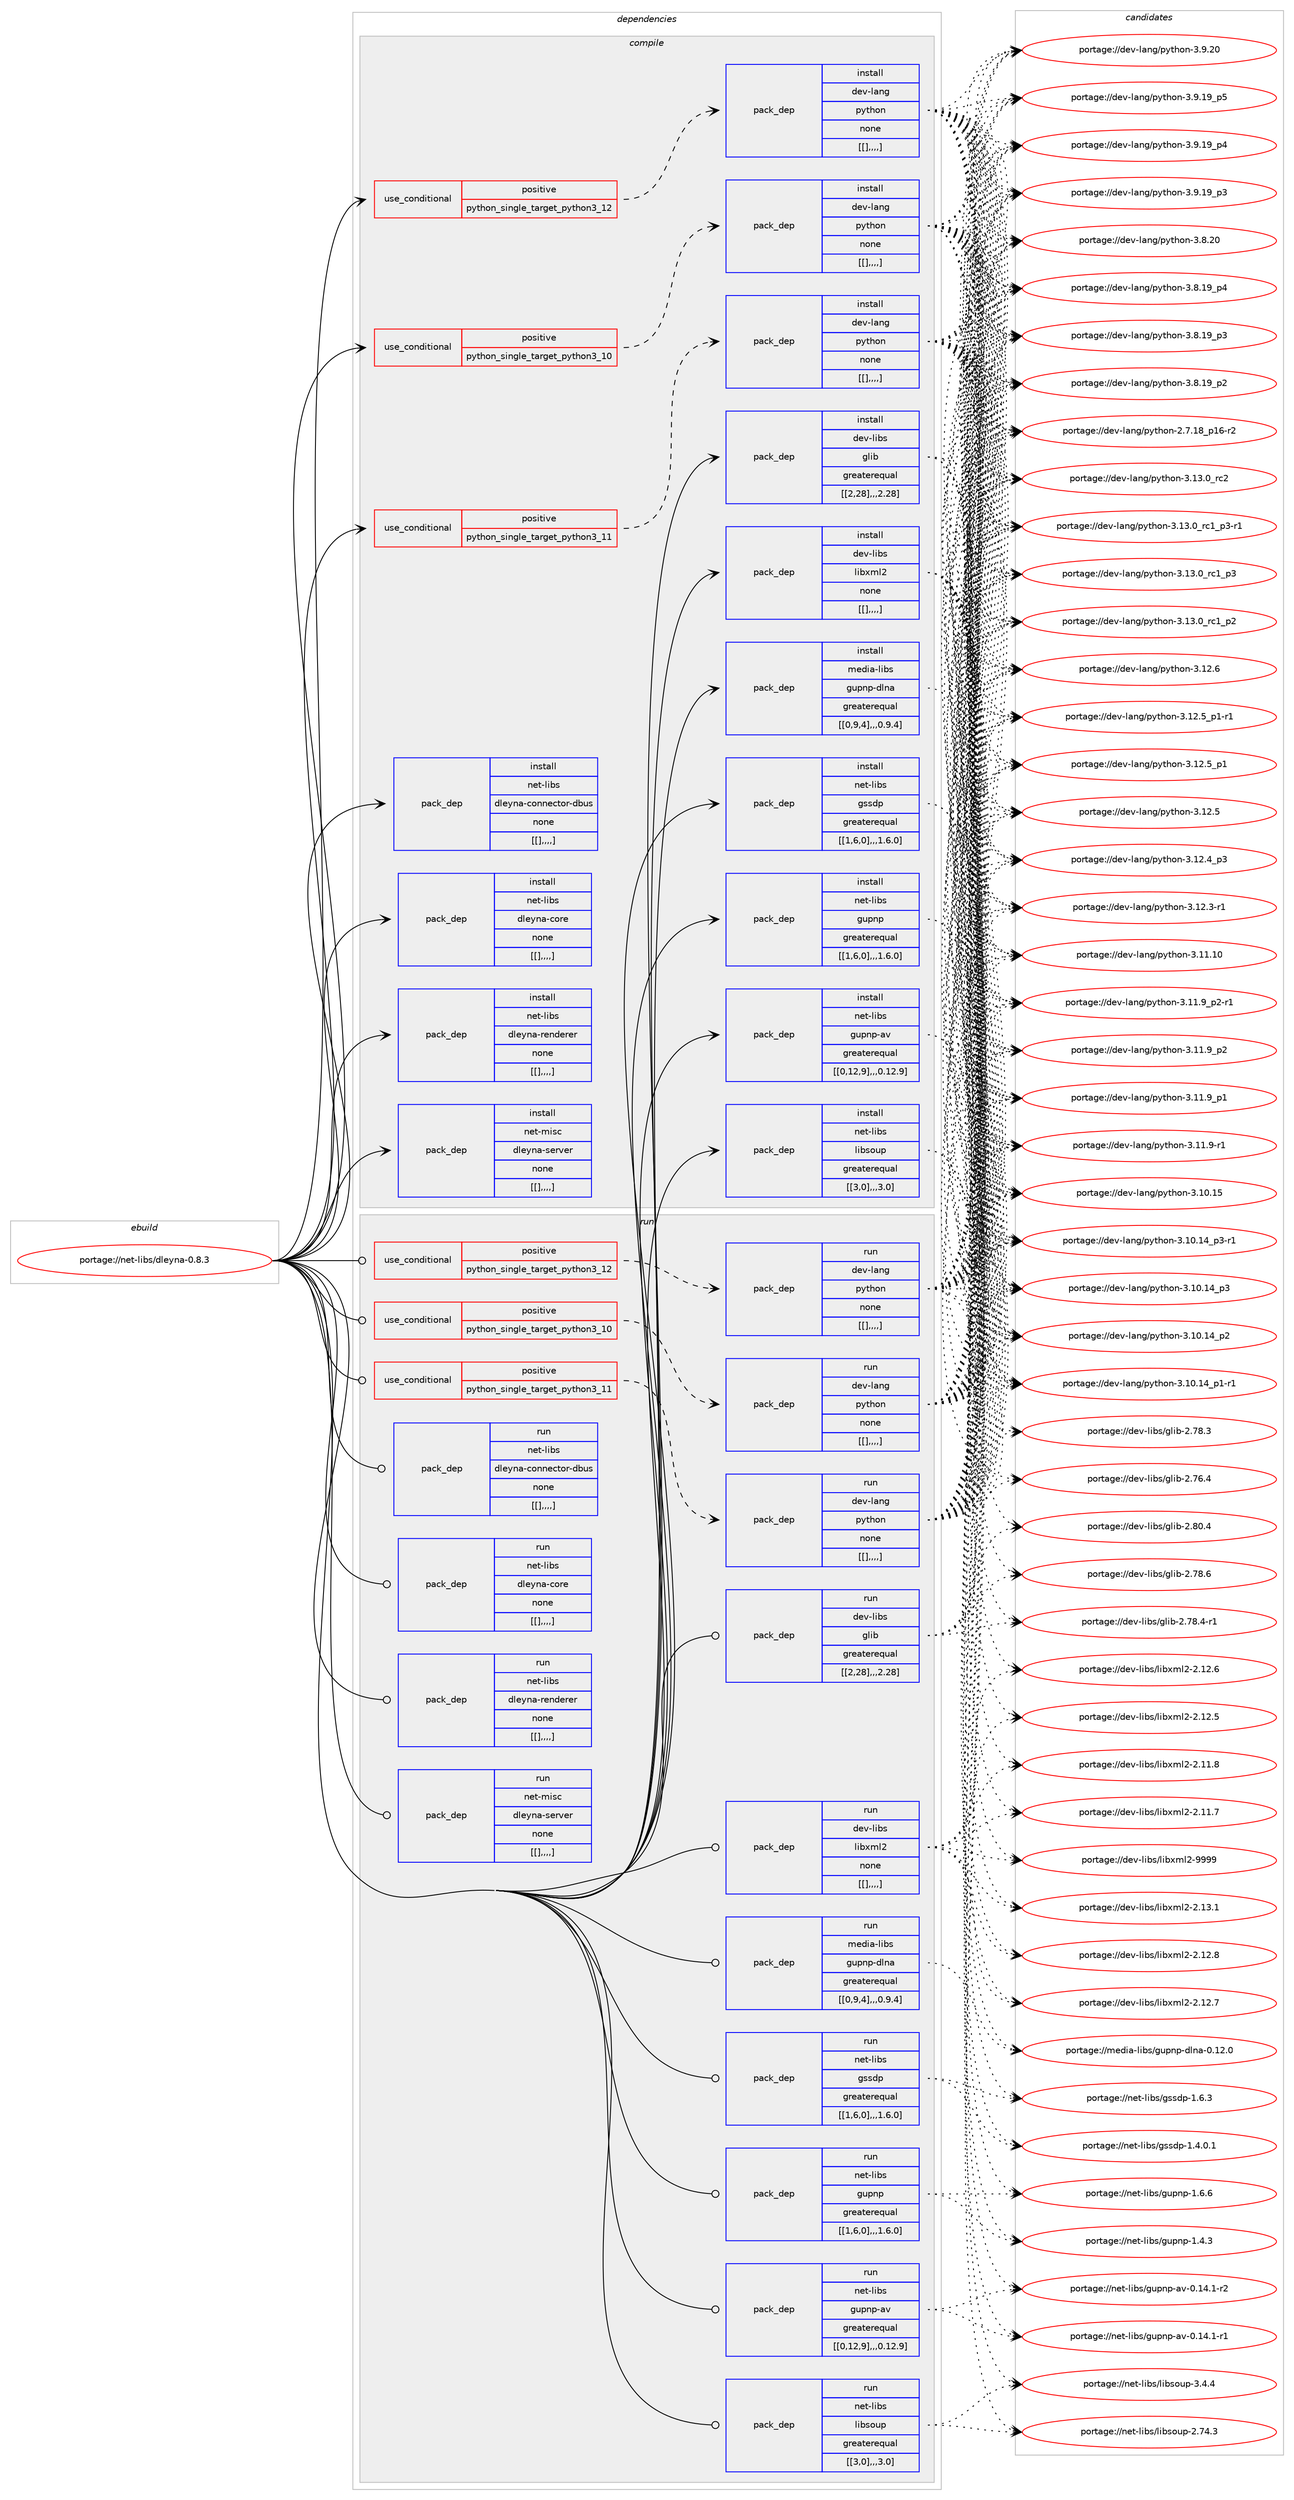 digraph prolog {

# *************
# Graph options
# *************

newrank=true;
concentrate=true;
compound=true;
graph [rankdir=LR,fontname=Helvetica,fontsize=10,ranksep=1.5];#, ranksep=2.5, nodesep=0.2];
edge  [arrowhead=vee];
node  [fontname=Helvetica,fontsize=10];

# **********
# The ebuild
# **********

subgraph cluster_leftcol {
color=gray;
label=<<i>ebuild</i>>;
id [label="portage://net-libs/dleyna-0.8.3", color=red, width=4, href="../net-libs/dleyna-0.8.3.svg"];
}

# ****************
# The dependencies
# ****************

subgraph cluster_midcol {
color=gray;
label=<<i>dependencies</i>>;
subgraph cluster_compile {
fillcolor="#eeeeee";
style=filled;
label=<<i>compile</i>>;
subgraph cond98163 {
dependency377108 [label=<<TABLE BORDER="0" CELLBORDER="1" CELLSPACING="0" CELLPADDING="4"><TR><TD ROWSPAN="3" CELLPADDING="10">use_conditional</TD></TR><TR><TD>positive</TD></TR><TR><TD>python_single_target_python3_10</TD></TR></TABLE>>, shape=none, color=red];
subgraph pack276135 {
dependency377109 [label=<<TABLE BORDER="0" CELLBORDER="1" CELLSPACING="0" CELLPADDING="4" WIDTH="220"><TR><TD ROWSPAN="6" CELLPADDING="30">pack_dep</TD></TR><TR><TD WIDTH="110">install</TD></TR><TR><TD>dev-lang</TD></TR><TR><TD>python</TD></TR><TR><TD>none</TD></TR><TR><TD>[[],,,,]</TD></TR></TABLE>>, shape=none, color=blue];
}
dependency377108:e -> dependency377109:w [weight=20,style="dashed",arrowhead="vee"];
}
id:e -> dependency377108:w [weight=20,style="solid",arrowhead="vee"];
subgraph cond98164 {
dependency377110 [label=<<TABLE BORDER="0" CELLBORDER="1" CELLSPACING="0" CELLPADDING="4"><TR><TD ROWSPAN="3" CELLPADDING="10">use_conditional</TD></TR><TR><TD>positive</TD></TR><TR><TD>python_single_target_python3_11</TD></TR></TABLE>>, shape=none, color=red];
subgraph pack276136 {
dependency377111 [label=<<TABLE BORDER="0" CELLBORDER="1" CELLSPACING="0" CELLPADDING="4" WIDTH="220"><TR><TD ROWSPAN="6" CELLPADDING="30">pack_dep</TD></TR><TR><TD WIDTH="110">install</TD></TR><TR><TD>dev-lang</TD></TR><TR><TD>python</TD></TR><TR><TD>none</TD></TR><TR><TD>[[],,,,]</TD></TR></TABLE>>, shape=none, color=blue];
}
dependency377110:e -> dependency377111:w [weight=20,style="dashed",arrowhead="vee"];
}
id:e -> dependency377110:w [weight=20,style="solid",arrowhead="vee"];
subgraph cond98165 {
dependency377112 [label=<<TABLE BORDER="0" CELLBORDER="1" CELLSPACING="0" CELLPADDING="4"><TR><TD ROWSPAN="3" CELLPADDING="10">use_conditional</TD></TR><TR><TD>positive</TD></TR><TR><TD>python_single_target_python3_12</TD></TR></TABLE>>, shape=none, color=red];
subgraph pack276137 {
dependency377113 [label=<<TABLE BORDER="0" CELLBORDER="1" CELLSPACING="0" CELLPADDING="4" WIDTH="220"><TR><TD ROWSPAN="6" CELLPADDING="30">pack_dep</TD></TR><TR><TD WIDTH="110">install</TD></TR><TR><TD>dev-lang</TD></TR><TR><TD>python</TD></TR><TR><TD>none</TD></TR><TR><TD>[[],,,,]</TD></TR></TABLE>>, shape=none, color=blue];
}
dependency377112:e -> dependency377113:w [weight=20,style="dashed",arrowhead="vee"];
}
id:e -> dependency377112:w [weight=20,style="solid",arrowhead="vee"];
subgraph pack276138 {
dependency377114 [label=<<TABLE BORDER="0" CELLBORDER="1" CELLSPACING="0" CELLPADDING="4" WIDTH="220"><TR><TD ROWSPAN="6" CELLPADDING="30">pack_dep</TD></TR><TR><TD WIDTH="110">install</TD></TR><TR><TD>dev-libs</TD></TR><TR><TD>glib</TD></TR><TR><TD>greaterequal</TD></TR><TR><TD>[[2,28],,,2.28]</TD></TR></TABLE>>, shape=none, color=blue];
}
id:e -> dependency377114:w [weight=20,style="solid",arrowhead="vee"];
subgraph pack276139 {
dependency377115 [label=<<TABLE BORDER="0" CELLBORDER="1" CELLSPACING="0" CELLPADDING="4" WIDTH="220"><TR><TD ROWSPAN="6" CELLPADDING="30">pack_dep</TD></TR><TR><TD WIDTH="110">install</TD></TR><TR><TD>dev-libs</TD></TR><TR><TD>libxml2</TD></TR><TR><TD>none</TD></TR><TR><TD>[[],,,,]</TD></TR></TABLE>>, shape=none, color=blue];
}
id:e -> dependency377115:w [weight=20,style="solid",arrowhead="vee"];
subgraph pack276140 {
dependency377116 [label=<<TABLE BORDER="0" CELLBORDER="1" CELLSPACING="0" CELLPADDING="4" WIDTH="220"><TR><TD ROWSPAN="6" CELLPADDING="30">pack_dep</TD></TR><TR><TD WIDTH="110">install</TD></TR><TR><TD>media-libs</TD></TR><TR><TD>gupnp-dlna</TD></TR><TR><TD>greaterequal</TD></TR><TR><TD>[[0,9,4],,,0.9.4]</TD></TR></TABLE>>, shape=none, color=blue];
}
id:e -> dependency377116:w [weight=20,style="solid",arrowhead="vee"];
subgraph pack276141 {
dependency377117 [label=<<TABLE BORDER="0" CELLBORDER="1" CELLSPACING="0" CELLPADDING="4" WIDTH="220"><TR><TD ROWSPAN="6" CELLPADDING="30">pack_dep</TD></TR><TR><TD WIDTH="110">install</TD></TR><TR><TD>net-libs</TD></TR><TR><TD>gssdp</TD></TR><TR><TD>greaterequal</TD></TR><TR><TD>[[1,6,0],,,1.6.0]</TD></TR></TABLE>>, shape=none, color=blue];
}
id:e -> dependency377117:w [weight=20,style="solid",arrowhead="vee"];
subgraph pack276142 {
dependency377118 [label=<<TABLE BORDER="0" CELLBORDER="1" CELLSPACING="0" CELLPADDING="4" WIDTH="220"><TR><TD ROWSPAN="6" CELLPADDING="30">pack_dep</TD></TR><TR><TD WIDTH="110">install</TD></TR><TR><TD>net-libs</TD></TR><TR><TD>gupnp</TD></TR><TR><TD>greaterequal</TD></TR><TR><TD>[[1,6,0],,,1.6.0]</TD></TR></TABLE>>, shape=none, color=blue];
}
id:e -> dependency377118:w [weight=20,style="solid",arrowhead="vee"];
subgraph pack276143 {
dependency377119 [label=<<TABLE BORDER="0" CELLBORDER="1" CELLSPACING="0" CELLPADDING="4" WIDTH="220"><TR><TD ROWSPAN="6" CELLPADDING="30">pack_dep</TD></TR><TR><TD WIDTH="110">install</TD></TR><TR><TD>net-libs</TD></TR><TR><TD>gupnp-av</TD></TR><TR><TD>greaterequal</TD></TR><TR><TD>[[0,12,9],,,0.12.9]</TD></TR></TABLE>>, shape=none, color=blue];
}
id:e -> dependency377119:w [weight=20,style="solid",arrowhead="vee"];
subgraph pack276144 {
dependency377120 [label=<<TABLE BORDER="0" CELLBORDER="1" CELLSPACING="0" CELLPADDING="4" WIDTH="220"><TR><TD ROWSPAN="6" CELLPADDING="30">pack_dep</TD></TR><TR><TD WIDTH="110">install</TD></TR><TR><TD>net-libs</TD></TR><TR><TD>libsoup</TD></TR><TR><TD>greaterequal</TD></TR><TR><TD>[[3,0],,,3.0]</TD></TR></TABLE>>, shape=none, color=blue];
}
id:e -> dependency377120:w [weight=20,style="solid",arrowhead="vee"];
subgraph pack276145 {
dependency377121 [label=<<TABLE BORDER="0" CELLBORDER="1" CELLSPACING="0" CELLPADDING="4" WIDTH="220"><TR><TD ROWSPAN="6" CELLPADDING="30">pack_dep</TD></TR><TR><TD WIDTH="110">install</TD></TR><TR><TD>net-libs</TD></TR><TR><TD>dleyna-connector-dbus</TD></TR><TR><TD>none</TD></TR><TR><TD>[[],,,,]</TD></TR></TABLE>>, shape=none, color=blue];
}
id:e -> dependency377121:w [weight=20,style="solid",arrowhead="vee"];
subgraph pack276146 {
dependency377122 [label=<<TABLE BORDER="0" CELLBORDER="1" CELLSPACING="0" CELLPADDING="4" WIDTH="220"><TR><TD ROWSPAN="6" CELLPADDING="30">pack_dep</TD></TR><TR><TD WIDTH="110">install</TD></TR><TR><TD>net-libs</TD></TR><TR><TD>dleyna-core</TD></TR><TR><TD>none</TD></TR><TR><TD>[[],,,,]</TD></TR></TABLE>>, shape=none, color=blue];
}
id:e -> dependency377122:w [weight=20,style="solid",arrowhead="vee"];
subgraph pack276147 {
dependency377123 [label=<<TABLE BORDER="0" CELLBORDER="1" CELLSPACING="0" CELLPADDING="4" WIDTH="220"><TR><TD ROWSPAN="6" CELLPADDING="30">pack_dep</TD></TR><TR><TD WIDTH="110">install</TD></TR><TR><TD>net-libs</TD></TR><TR><TD>dleyna-renderer</TD></TR><TR><TD>none</TD></TR><TR><TD>[[],,,,]</TD></TR></TABLE>>, shape=none, color=blue];
}
id:e -> dependency377123:w [weight=20,style="solid",arrowhead="vee"];
subgraph pack276148 {
dependency377124 [label=<<TABLE BORDER="0" CELLBORDER="1" CELLSPACING="0" CELLPADDING="4" WIDTH="220"><TR><TD ROWSPAN="6" CELLPADDING="30">pack_dep</TD></TR><TR><TD WIDTH="110">install</TD></TR><TR><TD>net-misc</TD></TR><TR><TD>dleyna-server</TD></TR><TR><TD>none</TD></TR><TR><TD>[[],,,,]</TD></TR></TABLE>>, shape=none, color=blue];
}
id:e -> dependency377124:w [weight=20,style="solid",arrowhead="vee"];
}
subgraph cluster_compileandrun {
fillcolor="#eeeeee";
style=filled;
label=<<i>compile and run</i>>;
}
subgraph cluster_run {
fillcolor="#eeeeee";
style=filled;
label=<<i>run</i>>;
subgraph cond98166 {
dependency377125 [label=<<TABLE BORDER="0" CELLBORDER="1" CELLSPACING="0" CELLPADDING="4"><TR><TD ROWSPAN="3" CELLPADDING="10">use_conditional</TD></TR><TR><TD>positive</TD></TR><TR><TD>python_single_target_python3_10</TD></TR></TABLE>>, shape=none, color=red];
subgraph pack276149 {
dependency377126 [label=<<TABLE BORDER="0" CELLBORDER="1" CELLSPACING="0" CELLPADDING="4" WIDTH="220"><TR><TD ROWSPAN="6" CELLPADDING="30">pack_dep</TD></TR><TR><TD WIDTH="110">run</TD></TR><TR><TD>dev-lang</TD></TR><TR><TD>python</TD></TR><TR><TD>none</TD></TR><TR><TD>[[],,,,]</TD></TR></TABLE>>, shape=none, color=blue];
}
dependency377125:e -> dependency377126:w [weight=20,style="dashed",arrowhead="vee"];
}
id:e -> dependency377125:w [weight=20,style="solid",arrowhead="odot"];
subgraph cond98167 {
dependency377127 [label=<<TABLE BORDER="0" CELLBORDER="1" CELLSPACING="0" CELLPADDING="4"><TR><TD ROWSPAN="3" CELLPADDING="10">use_conditional</TD></TR><TR><TD>positive</TD></TR><TR><TD>python_single_target_python3_11</TD></TR></TABLE>>, shape=none, color=red];
subgraph pack276150 {
dependency377128 [label=<<TABLE BORDER="0" CELLBORDER="1" CELLSPACING="0" CELLPADDING="4" WIDTH="220"><TR><TD ROWSPAN="6" CELLPADDING="30">pack_dep</TD></TR><TR><TD WIDTH="110">run</TD></TR><TR><TD>dev-lang</TD></TR><TR><TD>python</TD></TR><TR><TD>none</TD></TR><TR><TD>[[],,,,]</TD></TR></TABLE>>, shape=none, color=blue];
}
dependency377127:e -> dependency377128:w [weight=20,style="dashed",arrowhead="vee"];
}
id:e -> dependency377127:w [weight=20,style="solid",arrowhead="odot"];
subgraph cond98168 {
dependency377129 [label=<<TABLE BORDER="0" CELLBORDER="1" CELLSPACING="0" CELLPADDING="4"><TR><TD ROWSPAN="3" CELLPADDING="10">use_conditional</TD></TR><TR><TD>positive</TD></TR><TR><TD>python_single_target_python3_12</TD></TR></TABLE>>, shape=none, color=red];
subgraph pack276151 {
dependency377130 [label=<<TABLE BORDER="0" CELLBORDER="1" CELLSPACING="0" CELLPADDING="4" WIDTH="220"><TR><TD ROWSPAN="6" CELLPADDING="30">pack_dep</TD></TR><TR><TD WIDTH="110">run</TD></TR><TR><TD>dev-lang</TD></TR><TR><TD>python</TD></TR><TR><TD>none</TD></TR><TR><TD>[[],,,,]</TD></TR></TABLE>>, shape=none, color=blue];
}
dependency377129:e -> dependency377130:w [weight=20,style="dashed",arrowhead="vee"];
}
id:e -> dependency377129:w [weight=20,style="solid",arrowhead="odot"];
subgraph pack276152 {
dependency377131 [label=<<TABLE BORDER="0" CELLBORDER="1" CELLSPACING="0" CELLPADDING="4" WIDTH="220"><TR><TD ROWSPAN="6" CELLPADDING="30">pack_dep</TD></TR><TR><TD WIDTH="110">run</TD></TR><TR><TD>dev-libs</TD></TR><TR><TD>glib</TD></TR><TR><TD>greaterequal</TD></TR><TR><TD>[[2,28],,,2.28]</TD></TR></TABLE>>, shape=none, color=blue];
}
id:e -> dependency377131:w [weight=20,style="solid",arrowhead="odot"];
subgraph pack276153 {
dependency377132 [label=<<TABLE BORDER="0" CELLBORDER="1" CELLSPACING="0" CELLPADDING="4" WIDTH="220"><TR><TD ROWSPAN="6" CELLPADDING="30">pack_dep</TD></TR><TR><TD WIDTH="110">run</TD></TR><TR><TD>dev-libs</TD></TR><TR><TD>libxml2</TD></TR><TR><TD>none</TD></TR><TR><TD>[[],,,,]</TD></TR></TABLE>>, shape=none, color=blue];
}
id:e -> dependency377132:w [weight=20,style="solid",arrowhead="odot"];
subgraph pack276154 {
dependency377133 [label=<<TABLE BORDER="0" CELLBORDER="1" CELLSPACING="0" CELLPADDING="4" WIDTH="220"><TR><TD ROWSPAN="6" CELLPADDING="30">pack_dep</TD></TR><TR><TD WIDTH="110">run</TD></TR><TR><TD>media-libs</TD></TR><TR><TD>gupnp-dlna</TD></TR><TR><TD>greaterequal</TD></TR><TR><TD>[[0,9,4],,,0.9.4]</TD></TR></TABLE>>, shape=none, color=blue];
}
id:e -> dependency377133:w [weight=20,style="solid",arrowhead="odot"];
subgraph pack276155 {
dependency377134 [label=<<TABLE BORDER="0" CELLBORDER="1" CELLSPACING="0" CELLPADDING="4" WIDTH="220"><TR><TD ROWSPAN="6" CELLPADDING="30">pack_dep</TD></TR><TR><TD WIDTH="110">run</TD></TR><TR><TD>net-libs</TD></TR><TR><TD>gssdp</TD></TR><TR><TD>greaterequal</TD></TR><TR><TD>[[1,6,0],,,1.6.0]</TD></TR></TABLE>>, shape=none, color=blue];
}
id:e -> dependency377134:w [weight=20,style="solid",arrowhead="odot"];
subgraph pack276156 {
dependency377135 [label=<<TABLE BORDER="0" CELLBORDER="1" CELLSPACING="0" CELLPADDING="4" WIDTH="220"><TR><TD ROWSPAN="6" CELLPADDING="30">pack_dep</TD></TR><TR><TD WIDTH="110">run</TD></TR><TR><TD>net-libs</TD></TR><TR><TD>gupnp</TD></TR><TR><TD>greaterequal</TD></TR><TR><TD>[[1,6,0],,,1.6.0]</TD></TR></TABLE>>, shape=none, color=blue];
}
id:e -> dependency377135:w [weight=20,style="solid",arrowhead="odot"];
subgraph pack276157 {
dependency377136 [label=<<TABLE BORDER="0" CELLBORDER="1" CELLSPACING="0" CELLPADDING="4" WIDTH="220"><TR><TD ROWSPAN="6" CELLPADDING="30">pack_dep</TD></TR><TR><TD WIDTH="110">run</TD></TR><TR><TD>net-libs</TD></TR><TR><TD>gupnp-av</TD></TR><TR><TD>greaterequal</TD></TR><TR><TD>[[0,12,9],,,0.12.9]</TD></TR></TABLE>>, shape=none, color=blue];
}
id:e -> dependency377136:w [weight=20,style="solid",arrowhead="odot"];
subgraph pack276158 {
dependency377137 [label=<<TABLE BORDER="0" CELLBORDER="1" CELLSPACING="0" CELLPADDING="4" WIDTH="220"><TR><TD ROWSPAN="6" CELLPADDING="30">pack_dep</TD></TR><TR><TD WIDTH="110">run</TD></TR><TR><TD>net-libs</TD></TR><TR><TD>libsoup</TD></TR><TR><TD>greaterequal</TD></TR><TR><TD>[[3,0],,,3.0]</TD></TR></TABLE>>, shape=none, color=blue];
}
id:e -> dependency377137:w [weight=20,style="solid",arrowhead="odot"];
subgraph pack276159 {
dependency377138 [label=<<TABLE BORDER="0" CELLBORDER="1" CELLSPACING="0" CELLPADDING="4" WIDTH="220"><TR><TD ROWSPAN="6" CELLPADDING="30">pack_dep</TD></TR><TR><TD WIDTH="110">run</TD></TR><TR><TD>net-libs</TD></TR><TR><TD>dleyna-connector-dbus</TD></TR><TR><TD>none</TD></TR><TR><TD>[[],,,,]</TD></TR></TABLE>>, shape=none, color=blue];
}
id:e -> dependency377138:w [weight=20,style="solid",arrowhead="odot"];
subgraph pack276160 {
dependency377139 [label=<<TABLE BORDER="0" CELLBORDER="1" CELLSPACING="0" CELLPADDING="4" WIDTH="220"><TR><TD ROWSPAN="6" CELLPADDING="30">pack_dep</TD></TR><TR><TD WIDTH="110">run</TD></TR><TR><TD>net-libs</TD></TR><TR><TD>dleyna-core</TD></TR><TR><TD>none</TD></TR><TR><TD>[[],,,,]</TD></TR></TABLE>>, shape=none, color=blue];
}
id:e -> dependency377139:w [weight=20,style="solid",arrowhead="odot"];
subgraph pack276161 {
dependency377140 [label=<<TABLE BORDER="0" CELLBORDER="1" CELLSPACING="0" CELLPADDING="4" WIDTH="220"><TR><TD ROWSPAN="6" CELLPADDING="30">pack_dep</TD></TR><TR><TD WIDTH="110">run</TD></TR><TR><TD>net-libs</TD></TR><TR><TD>dleyna-renderer</TD></TR><TR><TD>none</TD></TR><TR><TD>[[],,,,]</TD></TR></TABLE>>, shape=none, color=blue];
}
id:e -> dependency377140:w [weight=20,style="solid",arrowhead="odot"];
subgraph pack276162 {
dependency377141 [label=<<TABLE BORDER="0" CELLBORDER="1" CELLSPACING="0" CELLPADDING="4" WIDTH="220"><TR><TD ROWSPAN="6" CELLPADDING="30">pack_dep</TD></TR><TR><TD WIDTH="110">run</TD></TR><TR><TD>net-misc</TD></TR><TR><TD>dleyna-server</TD></TR><TR><TD>none</TD></TR><TR><TD>[[],,,,]</TD></TR></TABLE>>, shape=none, color=blue];
}
id:e -> dependency377141:w [weight=20,style="solid",arrowhead="odot"];
}
}

# **************
# The candidates
# **************

subgraph cluster_choices {
rank=same;
color=gray;
label=<<i>candidates</i>>;

subgraph choice276135 {
color=black;
nodesep=1;
choice10010111845108971101034711212111610411111045514649514648951149950 [label="portage://dev-lang/python-3.13.0_rc2", color=red, width=4,href="../dev-lang/python-3.13.0_rc2.svg"];
choice1001011184510897110103471121211161041111104551464951464895114994995112514511449 [label="portage://dev-lang/python-3.13.0_rc1_p3-r1", color=red, width=4,href="../dev-lang/python-3.13.0_rc1_p3-r1.svg"];
choice100101118451089711010347112121116104111110455146495146489511499499511251 [label="portage://dev-lang/python-3.13.0_rc1_p3", color=red, width=4,href="../dev-lang/python-3.13.0_rc1_p3.svg"];
choice100101118451089711010347112121116104111110455146495146489511499499511250 [label="portage://dev-lang/python-3.13.0_rc1_p2", color=red, width=4,href="../dev-lang/python-3.13.0_rc1_p2.svg"];
choice10010111845108971101034711212111610411111045514649504654 [label="portage://dev-lang/python-3.12.6", color=red, width=4,href="../dev-lang/python-3.12.6.svg"];
choice1001011184510897110103471121211161041111104551464950465395112494511449 [label="portage://dev-lang/python-3.12.5_p1-r1", color=red, width=4,href="../dev-lang/python-3.12.5_p1-r1.svg"];
choice100101118451089711010347112121116104111110455146495046539511249 [label="portage://dev-lang/python-3.12.5_p1", color=red, width=4,href="../dev-lang/python-3.12.5_p1.svg"];
choice10010111845108971101034711212111610411111045514649504653 [label="portage://dev-lang/python-3.12.5", color=red, width=4,href="../dev-lang/python-3.12.5.svg"];
choice100101118451089711010347112121116104111110455146495046529511251 [label="portage://dev-lang/python-3.12.4_p3", color=red, width=4,href="../dev-lang/python-3.12.4_p3.svg"];
choice100101118451089711010347112121116104111110455146495046514511449 [label="portage://dev-lang/python-3.12.3-r1", color=red, width=4,href="../dev-lang/python-3.12.3-r1.svg"];
choice1001011184510897110103471121211161041111104551464949464948 [label="portage://dev-lang/python-3.11.10", color=red, width=4,href="../dev-lang/python-3.11.10.svg"];
choice1001011184510897110103471121211161041111104551464949465795112504511449 [label="portage://dev-lang/python-3.11.9_p2-r1", color=red, width=4,href="../dev-lang/python-3.11.9_p2-r1.svg"];
choice100101118451089711010347112121116104111110455146494946579511250 [label="portage://dev-lang/python-3.11.9_p2", color=red, width=4,href="../dev-lang/python-3.11.9_p2.svg"];
choice100101118451089711010347112121116104111110455146494946579511249 [label="portage://dev-lang/python-3.11.9_p1", color=red, width=4,href="../dev-lang/python-3.11.9_p1.svg"];
choice100101118451089711010347112121116104111110455146494946574511449 [label="portage://dev-lang/python-3.11.9-r1", color=red, width=4,href="../dev-lang/python-3.11.9-r1.svg"];
choice1001011184510897110103471121211161041111104551464948464953 [label="portage://dev-lang/python-3.10.15", color=red, width=4,href="../dev-lang/python-3.10.15.svg"];
choice100101118451089711010347112121116104111110455146494846495295112514511449 [label="portage://dev-lang/python-3.10.14_p3-r1", color=red, width=4,href="../dev-lang/python-3.10.14_p3-r1.svg"];
choice10010111845108971101034711212111610411111045514649484649529511251 [label="portage://dev-lang/python-3.10.14_p3", color=red, width=4,href="../dev-lang/python-3.10.14_p3.svg"];
choice10010111845108971101034711212111610411111045514649484649529511250 [label="portage://dev-lang/python-3.10.14_p2", color=red, width=4,href="../dev-lang/python-3.10.14_p2.svg"];
choice100101118451089711010347112121116104111110455146494846495295112494511449 [label="portage://dev-lang/python-3.10.14_p1-r1", color=red, width=4,href="../dev-lang/python-3.10.14_p1-r1.svg"];
choice10010111845108971101034711212111610411111045514657465048 [label="portage://dev-lang/python-3.9.20", color=red, width=4,href="../dev-lang/python-3.9.20.svg"];
choice100101118451089711010347112121116104111110455146574649579511253 [label="portage://dev-lang/python-3.9.19_p5", color=red, width=4,href="../dev-lang/python-3.9.19_p5.svg"];
choice100101118451089711010347112121116104111110455146574649579511252 [label="portage://dev-lang/python-3.9.19_p4", color=red, width=4,href="../dev-lang/python-3.9.19_p4.svg"];
choice100101118451089711010347112121116104111110455146574649579511251 [label="portage://dev-lang/python-3.9.19_p3", color=red, width=4,href="../dev-lang/python-3.9.19_p3.svg"];
choice10010111845108971101034711212111610411111045514656465048 [label="portage://dev-lang/python-3.8.20", color=red, width=4,href="../dev-lang/python-3.8.20.svg"];
choice100101118451089711010347112121116104111110455146564649579511252 [label="portage://dev-lang/python-3.8.19_p4", color=red, width=4,href="../dev-lang/python-3.8.19_p4.svg"];
choice100101118451089711010347112121116104111110455146564649579511251 [label="portage://dev-lang/python-3.8.19_p3", color=red, width=4,href="../dev-lang/python-3.8.19_p3.svg"];
choice100101118451089711010347112121116104111110455146564649579511250 [label="portage://dev-lang/python-3.8.19_p2", color=red, width=4,href="../dev-lang/python-3.8.19_p2.svg"];
choice100101118451089711010347112121116104111110455046554649569511249544511450 [label="portage://dev-lang/python-2.7.18_p16-r2", color=red, width=4,href="../dev-lang/python-2.7.18_p16-r2.svg"];
dependency377109:e -> choice10010111845108971101034711212111610411111045514649514648951149950:w [style=dotted,weight="100"];
dependency377109:e -> choice1001011184510897110103471121211161041111104551464951464895114994995112514511449:w [style=dotted,weight="100"];
dependency377109:e -> choice100101118451089711010347112121116104111110455146495146489511499499511251:w [style=dotted,weight="100"];
dependency377109:e -> choice100101118451089711010347112121116104111110455146495146489511499499511250:w [style=dotted,weight="100"];
dependency377109:e -> choice10010111845108971101034711212111610411111045514649504654:w [style=dotted,weight="100"];
dependency377109:e -> choice1001011184510897110103471121211161041111104551464950465395112494511449:w [style=dotted,weight="100"];
dependency377109:e -> choice100101118451089711010347112121116104111110455146495046539511249:w [style=dotted,weight="100"];
dependency377109:e -> choice10010111845108971101034711212111610411111045514649504653:w [style=dotted,weight="100"];
dependency377109:e -> choice100101118451089711010347112121116104111110455146495046529511251:w [style=dotted,weight="100"];
dependency377109:e -> choice100101118451089711010347112121116104111110455146495046514511449:w [style=dotted,weight="100"];
dependency377109:e -> choice1001011184510897110103471121211161041111104551464949464948:w [style=dotted,weight="100"];
dependency377109:e -> choice1001011184510897110103471121211161041111104551464949465795112504511449:w [style=dotted,weight="100"];
dependency377109:e -> choice100101118451089711010347112121116104111110455146494946579511250:w [style=dotted,weight="100"];
dependency377109:e -> choice100101118451089711010347112121116104111110455146494946579511249:w [style=dotted,weight="100"];
dependency377109:e -> choice100101118451089711010347112121116104111110455146494946574511449:w [style=dotted,weight="100"];
dependency377109:e -> choice1001011184510897110103471121211161041111104551464948464953:w [style=dotted,weight="100"];
dependency377109:e -> choice100101118451089711010347112121116104111110455146494846495295112514511449:w [style=dotted,weight="100"];
dependency377109:e -> choice10010111845108971101034711212111610411111045514649484649529511251:w [style=dotted,weight="100"];
dependency377109:e -> choice10010111845108971101034711212111610411111045514649484649529511250:w [style=dotted,weight="100"];
dependency377109:e -> choice100101118451089711010347112121116104111110455146494846495295112494511449:w [style=dotted,weight="100"];
dependency377109:e -> choice10010111845108971101034711212111610411111045514657465048:w [style=dotted,weight="100"];
dependency377109:e -> choice100101118451089711010347112121116104111110455146574649579511253:w [style=dotted,weight="100"];
dependency377109:e -> choice100101118451089711010347112121116104111110455146574649579511252:w [style=dotted,weight="100"];
dependency377109:e -> choice100101118451089711010347112121116104111110455146574649579511251:w [style=dotted,weight="100"];
dependency377109:e -> choice10010111845108971101034711212111610411111045514656465048:w [style=dotted,weight="100"];
dependency377109:e -> choice100101118451089711010347112121116104111110455146564649579511252:w [style=dotted,weight="100"];
dependency377109:e -> choice100101118451089711010347112121116104111110455146564649579511251:w [style=dotted,weight="100"];
dependency377109:e -> choice100101118451089711010347112121116104111110455146564649579511250:w [style=dotted,weight="100"];
dependency377109:e -> choice100101118451089711010347112121116104111110455046554649569511249544511450:w [style=dotted,weight="100"];
}
subgraph choice276136 {
color=black;
nodesep=1;
choice10010111845108971101034711212111610411111045514649514648951149950 [label="portage://dev-lang/python-3.13.0_rc2", color=red, width=4,href="../dev-lang/python-3.13.0_rc2.svg"];
choice1001011184510897110103471121211161041111104551464951464895114994995112514511449 [label="portage://dev-lang/python-3.13.0_rc1_p3-r1", color=red, width=4,href="../dev-lang/python-3.13.0_rc1_p3-r1.svg"];
choice100101118451089711010347112121116104111110455146495146489511499499511251 [label="portage://dev-lang/python-3.13.0_rc1_p3", color=red, width=4,href="../dev-lang/python-3.13.0_rc1_p3.svg"];
choice100101118451089711010347112121116104111110455146495146489511499499511250 [label="portage://dev-lang/python-3.13.0_rc1_p2", color=red, width=4,href="../dev-lang/python-3.13.0_rc1_p2.svg"];
choice10010111845108971101034711212111610411111045514649504654 [label="portage://dev-lang/python-3.12.6", color=red, width=4,href="../dev-lang/python-3.12.6.svg"];
choice1001011184510897110103471121211161041111104551464950465395112494511449 [label="portage://dev-lang/python-3.12.5_p1-r1", color=red, width=4,href="../dev-lang/python-3.12.5_p1-r1.svg"];
choice100101118451089711010347112121116104111110455146495046539511249 [label="portage://dev-lang/python-3.12.5_p1", color=red, width=4,href="../dev-lang/python-3.12.5_p1.svg"];
choice10010111845108971101034711212111610411111045514649504653 [label="portage://dev-lang/python-3.12.5", color=red, width=4,href="../dev-lang/python-3.12.5.svg"];
choice100101118451089711010347112121116104111110455146495046529511251 [label="portage://dev-lang/python-3.12.4_p3", color=red, width=4,href="../dev-lang/python-3.12.4_p3.svg"];
choice100101118451089711010347112121116104111110455146495046514511449 [label="portage://dev-lang/python-3.12.3-r1", color=red, width=4,href="../dev-lang/python-3.12.3-r1.svg"];
choice1001011184510897110103471121211161041111104551464949464948 [label="portage://dev-lang/python-3.11.10", color=red, width=4,href="../dev-lang/python-3.11.10.svg"];
choice1001011184510897110103471121211161041111104551464949465795112504511449 [label="portage://dev-lang/python-3.11.9_p2-r1", color=red, width=4,href="../dev-lang/python-3.11.9_p2-r1.svg"];
choice100101118451089711010347112121116104111110455146494946579511250 [label="portage://dev-lang/python-3.11.9_p2", color=red, width=4,href="../dev-lang/python-3.11.9_p2.svg"];
choice100101118451089711010347112121116104111110455146494946579511249 [label="portage://dev-lang/python-3.11.9_p1", color=red, width=4,href="../dev-lang/python-3.11.9_p1.svg"];
choice100101118451089711010347112121116104111110455146494946574511449 [label="portage://dev-lang/python-3.11.9-r1", color=red, width=4,href="../dev-lang/python-3.11.9-r1.svg"];
choice1001011184510897110103471121211161041111104551464948464953 [label="portage://dev-lang/python-3.10.15", color=red, width=4,href="../dev-lang/python-3.10.15.svg"];
choice100101118451089711010347112121116104111110455146494846495295112514511449 [label="portage://dev-lang/python-3.10.14_p3-r1", color=red, width=4,href="../dev-lang/python-3.10.14_p3-r1.svg"];
choice10010111845108971101034711212111610411111045514649484649529511251 [label="portage://dev-lang/python-3.10.14_p3", color=red, width=4,href="../dev-lang/python-3.10.14_p3.svg"];
choice10010111845108971101034711212111610411111045514649484649529511250 [label="portage://dev-lang/python-3.10.14_p2", color=red, width=4,href="../dev-lang/python-3.10.14_p2.svg"];
choice100101118451089711010347112121116104111110455146494846495295112494511449 [label="portage://dev-lang/python-3.10.14_p1-r1", color=red, width=4,href="../dev-lang/python-3.10.14_p1-r1.svg"];
choice10010111845108971101034711212111610411111045514657465048 [label="portage://dev-lang/python-3.9.20", color=red, width=4,href="../dev-lang/python-3.9.20.svg"];
choice100101118451089711010347112121116104111110455146574649579511253 [label="portage://dev-lang/python-3.9.19_p5", color=red, width=4,href="../dev-lang/python-3.9.19_p5.svg"];
choice100101118451089711010347112121116104111110455146574649579511252 [label="portage://dev-lang/python-3.9.19_p4", color=red, width=4,href="../dev-lang/python-3.9.19_p4.svg"];
choice100101118451089711010347112121116104111110455146574649579511251 [label="portage://dev-lang/python-3.9.19_p3", color=red, width=4,href="../dev-lang/python-3.9.19_p3.svg"];
choice10010111845108971101034711212111610411111045514656465048 [label="portage://dev-lang/python-3.8.20", color=red, width=4,href="../dev-lang/python-3.8.20.svg"];
choice100101118451089711010347112121116104111110455146564649579511252 [label="portage://dev-lang/python-3.8.19_p4", color=red, width=4,href="../dev-lang/python-3.8.19_p4.svg"];
choice100101118451089711010347112121116104111110455146564649579511251 [label="portage://dev-lang/python-3.8.19_p3", color=red, width=4,href="../dev-lang/python-3.8.19_p3.svg"];
choice100101118451089711010347112121116104111110455146564649579511250 [label="portage://dev-lang/python-3.8.19_p2", color=red, width=4,href="../dev-lang/python-3.8.19_p2.svg"];
choice100101118451089711010347112121116104111110455046554649569511249544511450 [label="portage://dev-lang/python-2.7.18_p16-r2", color=red, width=4,href="../dev-lang/python-2.7.18_p16-r2.svg"];
dependency377111:e -> choice10010111845108971101034711212111610411111045514649514648951149950:w [style=dotted,weight="100"];
dependency377111:e -> choice1001011184510897110103471121211161041111104551464951464895114994995112514511449:w [style=dotted,weight="100"];
dependency377111:e -> choice100101118451089711010347112121116104111110455146495146489511499499511251:w [style=dotted,weight="100"];
dependency377111:e -> choice100101118451089711010347112121116104111110455146495146489511499499511250:w [style=dotted,weight="100"];
dependency377111:e -> choice10010111845108971101034711212111610411111045514649504654:w [style=dotted,weight="100"];
dependency377111:e -> choice1001011184510897110103471121211161041111104551464950465395112494511449:w [style=dotted,weight="100"];
dependency377111:e -> choice100101118451089711010347112121116104111110455146495046539511249:w [style=dotted,weight="100"];
dependency377111:e -> choice10010111845108971101034711212111610411111045514649504653:w [style=dotted,weight="100"];
dependency377111:e -> choice100101118451089711010347112121116104111110455146495046529511251:w [style=dotted,weight="100"];
dependency377111:e -> choice100101118451089711010347112121116104111110455146495046514511449:w [style=dotted,weight="100"];
dependency377111:e -> choice1001011184510897110103471121211161041111104551464949464948:w [style=dotted,weight="100"];
dependency377111:e -> choice1001011184510897110103471121211161041111104551464949465795112504511449:w [style=dotted,weight="100"];
dependency377111:e -> choice100101118451089711010347112121116104111110455146494946579511250:w [style=dotted,weight="100"];
dependency377111:e -> choice100101118451089711010347112121116104111110455146494946579511249:w [style=dotted,weight="100"];
dependency377111:e -> choice100101118451089711010347112121116104111110455146494946574511449:w [style=dotted,weight="100"];
dependency377111:e -> choice1001011184510897110103471121211161041111104551464948464953:w [style=dotted,weight="100"];
dependency377111:e -> choice100101118451089711010347112121116104111110455146494846495295112514511449:w [style=dotted,weight="100"];
dependency377111:e -> choice10010111845108971101034711212111610411111045514649484649529511251:w [style=dotted,weight="100"];
dependency377111:e -> choice10010111845108971101034711212111610411111045514649484649529511250:w [style=dotted,weight="100"];
dependency377111:e -> choice100101118451089711010347112121116104111110455146494846495295112494511449:w [style=dotted,weight="100"];
dependency377111:e -> choice10010111845108971101034711212111610411111045514657465048:w [style=dotted,weight="100"];
dependency377111:e -> choice100101118451089711010347112121116104111110455146574649579511253:w [style=dotted,weight="100"];
dependency377111:e -> choice100101118451089711010347112121116104111110455146574649579511252:w [style=dotted,weight="100"];
dependency377111:e -> choice100101118451089711010347112121116104111110455146574649579511251:w [style=dotted,weight="100"];
dependency377111:e -> choice10010111845108971101034711212111610411111045514656465048:w [style=dotted,weight="100"];
dependency377111:e -> choice100101118451089711010347112121116104111110455146564649579511252:w [style=dotted,weight="100"];
dependency377111:e -> choice100101118451089711010347112121116104111110455146564649579511251:w [style=dotted,weight="100"];
dependency377111:e -> choice100101118451089711010347112121116104111110455146564649579511250:w [style=dotted,weight="100"];
dependency377111:e -> choice100101118451089711010347112121116104111110455046554649569511249544511450:w [style=dotted,weight="100"];
}
subgraph choice276137 {
color=black;
nodesep=1;
choice10010111845108971101034711212111610411111045514649514648951149950 [label="portage://dev-lang/python-3.13.0_rc2", color=red, width=4,href="../dev-lang/python-3.13.0_rc2.svg"];
choice1001011184510897110103471121211161041111104551464951464895114994995112514511449 [label="portage://dev-lang/python-3.13.0_rc1_p3-r1", color=red, width=4,href="../dev-lang/python-3.13.0_rc1_p3-r1.svg"];
choice100101118451089711010347112121116104111110455146495146489511499499511251 [label="portage://dev-lang/python-3.13.0_rc1_p3", color=red, width=4,href="../dev-lang/python-3.13.0_rc1_p3.svg"];
choice100101118451089711010347112121116104111110455146495146489511499499511250 [label="portage://dev-lang/python-3.13.0_rc1_p2", color=red, width=4,href="../dev-lang/python-3.13.0_rc1_p2.svg"];
choice10010111845108971101034711212111610411111045514649504654 [label="portage://dev-lang/python-3.12.6", color=red, width=4,href="../dev-lang/python-3.12.6.svg"];
choice1001011184510897110103471121211161041111104551464950465395112494511449 [label="portage://dev-lang/python-3.12.5_p1-r1", color=red, width=4,href="../dev-lang/python-3.12.5_p1-r1.svg"];
choice100101118451089711010347112121116104111110455146495046539511249 [label="portage://dev-lang/python-3.12.5_p1", color=red, width=4,href="../dev-lang/python-3.12.5_p1.svg"];
choice10010111845108971101034711212111610411111045514649504653 [label="portage://dev-lang/python-3.12.5", color=red, width=4,href="../dev-lang/python-3.12.5.svg"];
choice100101118451089711010347112121116104111110455146495046529511251 [label="portage://dev-lang/python-3.12.4_p3", color=red, width=4,href="../dev-lang/python-3.12.4_p3.svg"];
choice100101118451089711010347112121116104111110455146495046514511449 [label="portage://dev-lang/python-3.12.3-r1", color=red, width=4,href="../dev-lang/python-3.12.3-r1.svg"];
choice1001011184510897110103471121211161041111104551464949464948 [label="portage://dev-lang/python-3.11.10", color=red, width=4,href="../dev-lang/python-3.11.10.svg"];
choice1001011184510897110103471121211161041111104551464949465795112504511449 [label="portage://dev-lang/python-3.11.9_p2-r1", color=red, width=4,href="../dev-lang/python-3.11.9_p2-r1.svg"];
choice100101118451089711010347112121116104111110455146494946579511250 [label="portage://dev-lang/python-3.11.9_p2", color=red, width=4,href="../dev-lang/python-3.11.9_p2.svg"];
choice100101118451089711010347112121116104111110455146494946579511249 [label="portage://dev-lang/python-3.11.9_p1", color=red, width=4,href="../dev-lang/python-3.11.9_p1.svg"];
choice100101118451089711010347112121116104111110455146494946574511449 [label="portage://dev-lang/python-3.11.9-r1", color=red, width=4,href="../dev-lang/python-3.11.9-r1.svg"];
choice1001011184510897110103471121211161041111104551464948464953 [label="portage://dev-lang/python-3.10.15", color=red, width=4,href="../dev-lang/python-3.10.15.svg"];
choice100101118451089711010347112121116104111110455146494846495295112514511449 [label="portage://dev-lang/python-3.10.14_p3-r1", color=red, width=4,href="../dev-lang/python-3.10.14_p3-r1.svg"];
choice10010111845108971101034711212111610411111045514649484649529511251 [label="portage://dev-lang/python-3.10.14_p3", color=red, width=4,href="../dev-lang/python-3.10.14_p3.svg"];
choice10010111845108971101034711212111610411111045514649484649529511250 [label="portage://dev-lang/python-3.10.14_p2", color=red, width=4,href="../dev-lang/python-3.10.14_p2.svg"];
choice100101118451089711010347112121116104111110455146494846495295112494511449 [label="portage://dev-lang/python-3.10.14_p1-r1", color=red, width=4,href="../dev-lang/python-3.10.14_p1-r1.svg"];
choice10010111845108971101034711212111610411111045514657465048 [label="portage://dev-lang/python-3.9.20", color=red, width=4,href="../dev-lang/python-3.9.20.svg"];
choice100101118451089711010347112121116104111110455146574649579511253 [label="portage://dev-lang/python-3.9.19_p5", color=red, width=4,href="../dev-lang/python-3.9.19_p5.svg"];
choice100101118451089711010347112121116104111110455146574649579511252 [label="portage://dev-lang/python-3.9.19_p4", color=red, width=4,href="../dev-lang/python-3.9.19_p4.svg"];
choice100101118451089711010347112121116104111110455146574649579511251 [label="portage://dev-lang/python-3.9.19_p3", color=red, width=4,href="../dev-lang/python-3.9.19_p3.svg"];
choice10010111845108971101034711212111610411111045514656465048 [label="portage://dev-lang/python-3.8.20", color=red, width=4,href="../dev-lang/python-3.8.20.svg"];
choice100101118451089711010347112121116104111110455146564649579511252 [label="portage://dev-lang/python-3.8.19_p4", color=red, width=4,href="../dev-lang/python-3.8.19_p4.svg"];
choice100101118451089711010347112121116104111110455146564649579511251 [label="portage://dev-lang/python-3.8.19_p3", color=red, width=4,href="../dev-lang/python-3.8.19_p3.svg"];
choice100101118451089711010347112121116104111110455146564649579511250 [label="portage://dev-lang/python-3.8.19_p2", color=red, width=4,href="../dev-lang/python-3.8.19_p2.svg"];
choice100101118451089711010347112121116104111110455046554649569511249544511450 [label="portage://dev-lang/python-2.7.18_p16-r2", color=red, width=4,href="../dev-lang/python-2.7.18_p16-r2.svg"];
dependency377113:e -> choice10010111845108971101034711212111610411111045514649514648951149950:w [style=dotted,weight="100"];
dependency377113:e -> choice1001011184510897110103471121211161041111104551464951464895114994995112514511449:w [style=dotted,weight="100"];
dependency377113:e -> choice100101118451089711010347112121116104111110455146495146489511499499511251:w [style=dotted,weight="100"];
dependency377113:e -> choice100101118451089711010347112121116104111110455146495146489511499499511250:w [style=dotted,weight="100"];
dependency377113:e -> choice10010111845108971101034711212111610411111045514649504654:w [style=dotted,weight="100"];
dependency377113:e -> choice1001011184510897110103471121211161041111104551464950465395112494511449:w [style=dotted,weight="100"];
dependency377113:e -> choice100101118451089711010347112121116104111110455146495046539511249:w [style=dotted,weight="100"];
dependency377113:e -> choice10010111845108971101034711212111610411111045514649504653:w [style=dotted,weight="100"];
dependency377113:e -> choice100101118451089711010347112121116104111110455146495046529511251:w [style=dotted,weight="100"];
dependency377113:e -> choice100101118451089711010347112121116104111110455146495046514511449:w [style=dotted,weight="100"];
dependency377113:e -> choice1001011184510897110103471121211161041111104551464949464948:w [style=dotted,weight="100"];
dependency377113:e -> choice1001011184510897110103471121211161041111104551464949465795112504511449:w [style=dotted,weight="100"];
dependency377113:e -> choice100101118451089711010347112121116104111110455146494946579511250:w [style=dotted,weight="100"];
dependency377113:e -> choice100101118451089711010347112121116104111110455146494946579511249:w [style=dotted,weight="100"];
dependency377113:e -> choice100101118451089711010347112121116104111110455146494946574511449:w [style=dotted,weight="100"];
dependency377113:e -> choice1001011184510897110103471121211161041111104551464948464953:w [style=dotted,weight="100"];
dependency377113:e -> choice100101118451089711010347112121116104111110455146494846495295112514511449:w [style=dotted,weight="100"];
dependency377113:e -> choice10010111845108971101034711212111610411111045514649484649529511251:w [style=dotted,weight="100"];
dependency377113:e -> choice10010111845108971101034711212111610411111045514649484649529511250:w [style=dotted,weight="100"];
dependency377113:e -> choice100101118451089711010347112121116104111110455146494846495295112494511449:w [style=dotted,weight="100"];
dependency377113:e -> choice10010111845108971101034711212111610411111045514657465048:w [style=dotted,weight="100"];
dependency377113:e -> choice100101118451089711010347112121116104111110455146574649579511253:w [style=dotted,weight="100"];
dependency377113:e -> choice100101118451089711010347112121116104111110455146574649579511252:w [style=dotted,weight="100"];
dependency377113:e -> choice100101118451089711010347112121116104111110455146574649579511251:w [style=dotted,weight="100"];
dependency377113:e -> choice10010111845108971101034711212111610411111045514656465048:w [style=dotted,weight="100"];
dependency377113:e -> choice100101118451089711010347112121116104111110455146564649579511252:w [style=dotted,weight="100"];
dependency377113:e -> choice100101118451089711010347112121116104111110455146564649579511251:w [style=dotted,weight="100"];
dependency377113:e -> choice100101118451089711010347112121116104111110455146564649579511250:w [style=dotted,weight="100"];
dependency377113:e -> choice100101118451089711010347112121116104111110455046554649569511249544511450:w [style=dotted,weight="100"];
}
subgraph choice276138 {
color=black;
nodesep=1;
choice1001011184510810598115471031081059845504656484652 [label="portage://dev-libs/glib-2.80.4", color=red, width=4,href="../dev-libs/glib-2.80.4.svg"];
choice1001011184510810598115471031081059845504655564654 [label="portage://dev-libs/glib-2.78.6", color=red, width=4,href="../dev-libs/glib-2.78.6.svg"];
choice10010111845108105981154710310810598455046555646524511449 [label="portage://dev-libs/glib-2.78.4-r1", color=red, width=4,href="../dev-libs/glib-2.78.4-r1.svg"];
choice1001011184510810598115471031081059845504655564651 [label="portage://dev-libs/glib-2.78.3", color=red, width=4,href="../dev-libs/glib-2.78.3.svg"];
choice1001011184510810598115471031081059845504655544652 [label="portage://dev-libs/glib-2.76.4", color=red, width=4,href="../dev-libs/glib-2.76.4.svg"];
dependency377114:e -> choice1001011184510810598115471031081059845504656484652:w [style=dotted,weight="100"];
dependency377114:e -> choice1001011184510810598115471031081059845504655564654:w [style=dotted,weight="100"];
dependency377114:e -> choice10010111845108105981154710310810598455046555646524511449:w [style=dotted,weight="100"];
dependency377114:e -> choice1001011184510810598115471031081059845504655564651:w [style=dotted,weight="100"];
dependency377114:e -> choice1001011184510810598115471031081059845504655544652:w [style=dotted,weight="100"];
}
subgraph choice276139 {
color=black;
nodesep=1;
choice10010111845108105981154710810598120109108504557575757 [label="portage://dev-libs/libxml2-9999", color=red, width=4,href="../dev-libs/libxml2-9999.svg"];
choice100101118451081059811547108105981201091085045504649514649 [label="portage://dev-libs/libxml2-2.13.1", color=red, width=4,href="../dev-libs/libxml2-2.13.1.svg"];
choice100101118451081059811547108105981201091085045504649504656 [label="portage://dev-libs/libxml2-2.12.8", color=red, width=4,href="../dev-libs/libxml2-2.12.8.svg"];
choice100101118451081059811547108105981201091085045504649504655 [label="portage://dev-libs/libxml2-2.12.7", color=red, width=4,href="../dev-libs/libxml2-2.12.7.svg"];
choice100101118451081059811547108105981201091085045504649504654 [label="portage://dev-libs/libxml2-2.12.6", color=red, width=4,href="../dev-libs/libxml2-2.12.6.svg"];
choice100101118451081059811547108105981201091085045504649504653 [label="portage://dev-libs/libxml2-2.12.5", color=red, width=4,href="../dev-libs/libxml2-2.12.5.svg"];
choice100101118451081059811547108105981201091085045504649494656 [label="portage://dev-libs/libxml2-2.11.8", color=red, width=4,href="../dev-libs/libxml2-2.11.8.svg"];
choice100101118451081059811547108105981201091085045504649494655 [label="portage://dev-libs/libxml2-2.11.7", color=red, width=4,href="../dev-libs/libxml2-2.11.7.svg"];
dependency377115:e -> choice10010111845108105981154710810598120109108504557575757:w [style=dotted,weight="100"];
dependency377115:e -> choice100101118451081059811547108105981201091085045504649514649:w [style=dotted,weight="100"];
dependency377115:e -> choice100101118451081059811547108105981201091085045504649504656:w [style=dotted,weight="100"];
dependency377115:e -> choice100101118451081059811547108105981201091085045504649504655:w [style=dotted,weight="100"];
dependency377115:e -> choice100101118451081059811547108105981201091085045504649504654:w [style=dotted,weight="100"];
dependency377115:e -> choice100101118451081059811547108105981201091085045504649504653:w [style=dotted,weight="100"];
dependency377115:e -> choice100101118451081059811547108105981201091085045504649494656:w [style=dotted,weight="100"];
dependency377115:e -> choice100101118451081059811547108105981201091085045504649494655:w [style=dotted,weight="100"];
}
subgraph choice276140 {
color=black;
nodesep=1;
choice10910110010597451081059811547103117112110112451001081109745484649504648 [label="portage://media-libs/gupnp-dlna-0.12.0", color=red, width=4,href="../media-libs/gupnp-dlna-0.12.0.svg"];
dependency377116:e -> choice10910110010597451081059811547103117112110112451001081109745484649504648:w [style=dotted,weight="100"];
}
subgraph choice276141 {
color=black;
nodesep=1;
choice110101116451081059811547103115115100112454946544651 [label="portage://net-libs/gssdp-1.6.3", color=red, width=4,href="../net-libs/gssdp-1.6.3.svg"];
choice1101011164510810598115471031151151001124549465246484649 [label="portage://net-libs/gssdp-1.4.0.1", color=red, width=4,href="../net-libs/gssdp-1.4.0.1.svg"];
dependency377117:e -> choice110101116451081059811547103115115100112454946544651:w [style=dotted,weight="100"];
dependency377117:e -> choice1101011164510810598115471031151151001124549465246484649:w [style=dotted,weight="100"];
}
subgraph choice276142 {
color=black;
nodesep=1;
choice110101116451081059811547103117112110112454946544654 [label="portage://net-libs/gupnp-1.6.6", color=red, width=4,href="../net-libs/gupnp-1.6.6.svg"];
choice110101116451081059811547103117112110112454946524651 [label="portage://net-libs/gupnp-1.4.3", color=red, width=4,href="../net-libs/gupnp-1.4.3.svg"];
dependency377118:e -> choice110101116451081059811547103117112110112454946544654:w [style=dotted,weight="100"];
dependency377118:e -> choice110101116451081059811547103117112110112454946524651:w [style=dotted,weight="100"];
}
subgraph choice276143 {
color=black;
nodesep=1;
choice1101011164510810598115471031171121101124597118454846495246494511450 [label="portage://net-libs/gupnp-av-0.14.1-r2", color=red, width=4,href="../net-libs/gupnp-av-0.14.1-r2.svg"];
choice1101011164510810598115471031171121101124597118454846495246494511449 [label="portage://net-libs/gupnp-av-0.14.1-r1", color=red, width=4,href="../net-libs/gupnp-av-0.14.1-r1.svg"];
dependency377119:e -> choice1101011164510810598115471031171121101124597118454846495246494511450:w [style=dotted,weight="100"];
dependency377119:e -> choice1101011164510810598115471031171121101124597118454846495246494511449:w [style=dotted,weight="100"];
}
subgraph choice276144 {
color=black;
nodesep=1;
choice11010111645108105981154710810598115111117112455146524652 [label="portage://net-libs/libsoup-3.4.4", color=red, width=4,href="../net-libs/libsoup-3.4.4.svg"];
choice1101011164510810598115471081059811511111711245504655524651 [label="portage://net-libs/libsoup-2.74.3", color=red, width=4,href="../net-libs/libsoup-2.74.3.svg"];
dependency377120:e -> choice11010111645108105981154710810598115111117112455146524652:w [style=dotted,weight="100"];
dependency377120:e -> choice1101011164510810598115471081059811511111711245504655524651:w [style=dotted,weight="100"];
}
subgraph choice276145 {
color=black;
nodesep=1;
}
subgraph choice276146 {
color=black;
nodesep=1;
}
subgraph choice276147 {
color=black;
nodesep=1;
}
subgraph choice276148 {
color=black;
nodesep=1;
}
subgraph choice276149 {
color=black;
nodesep=1;
choice10010111845108971101034711212111610411111045514649514648951149950 [label="portage://dev-lang/python-3.13.0_rc2", color=red, width=4,href="../dev-lang/python-3.13.0_rc2.svg"];
choice1001011184510897110103471121211161041111104551464951464895114994995112514511449 [label="portage://dev-lang/python-3.13.0_rc1_p3-r1", color=red, width=4,href="../dev-lang/python-3.13.0_rc1_p3-r1.svg"];
choice100101118451089711010347112121116104111110455146495146489511499499511251 [label="portage://dev-lang/python-3.13.0_rc1_p3", color=red, width=4,href="../dev-lang/python-3.13.0_rc1_p3.svg"];
choice100101118451089711010347112121116104111110455146495146489511499499511250 [label="portage://dev-lang/python-3.13.0_rc1_p2", color=red, width=4,href="../dev-lang/python-3.13.0_rc1_p2.svg"];
choice10010111845108971101034711212111610411111045514649504654 [label="portage://dev-lang/python-3.12.6", color=red, width=4,href="../dev-lang/python-3.12.6.svg"];
choice1001011184510897110103471121211161041111104551464950465395112494511449 [label="portage://dev-lang/python-3.12.5_p1-r1", color=red, width=4,href="../dev-lang/python-3.12.5_p1-r1.svg"];
choice100101118451089711010347112121116104111110455146495046539511249 [label="portage://dev-lang/python-3.12.5_p1", color=red, width=4,href="../dev-lang/python-3.12.5_p1.svg"];
choice10010111845108971101034711212111610411111045514649504653 [label="portage://dev-lang/python-3.12.5", color=red, width=4,href="../dev-lang/python-3.12.5.svg"];
choice100101118451089711010347112121116104111110455146495046529511251 [label="portage://dev-lang/python-3.12.4_p3", color=red, width=4,href="../dev-lang/python-3.12.4_p3.svg"];
choice100101118451089711010347112121116104111110455146495046514511449 [label="portage://dev-lang/python-3.12.3-r1", color=red, width=4,href="../dev-lang/python-3.12.3-r1.svg"];
choice1001011184510897110103471121211161041111104551464949464948 [label="portage://dev-lang/python-3.11.10", color=red, width=4,href="../dev-lang/python-3.11.10.svg"];
choice1001011184510897110103471121211161041111104551464949465795112504511449 [label="portage://dev-lang/python-3.11.9_p2-r1", color=red, width=4,href="../dev-lang/python-3.11.9_p2-r1.svg"];
choice100101118451089711010347112121116104111110455146494946579511250 [label="portage://dev-lang/python-3.11.9_p2", color=red, width=4,href="../dev-lang/python-3.11.9_p2.svg"];
choice100101118451089711010347112121116104111110455146494946579511249 [label="portage://dev-lang/python-3.11.9_p1", color=red, width=4,href="../dev-lang/python-3.11.9_p1.svg"];
choice100101118451089711010347112121116104111110455146494946574511449 [label="portage://dev-lang/python-3.11.9-r1", color=red, width=4,href="../dev-lang/python-3.11.9-r1.svg"];
choice1001011184510897110103471121211161041111104551464948464953 [label="portage://dev-lang/python-3.10.15", color=red, width=4,href="../dev-lang/python-3.10.15.svg"];
choice100101118451089711010347112121116104111110455146494846495295112514511449 [label="portage://dev-lang/python-3.10.14_p3-r1", color=red, width=4,href="../dev-lang/python-3.10.14_p3-r1.svg"];
choice10010111845108971101034711212111610411111045514649484649529511251 [label="portage://dev-lang/python-3.10.14_p3", color=red, width=4,href="../dev-lang/python-3.10.14_p3.svg"];
choice10010111845108971101034711212111610411111045514649484649529511250 [label="portage://dev-lang/python-3.10.14_p2", color=red, width=4,href="../dev-lang/python-3.10.14_p2.svg"];
choice100101118451089711010347112121116104111110455146494846495295112494511449 [label="portage://dev-lang/python-3.10.14_p1-r1", color=red, width=4,href="../dev-lang/python-3.10.14_p1-r1.svg"];
choice10010111845108971101034711212111610411111045514657465048 [label="portage://dev-lang/python-3.9.20", color=red, width=4,href="../dev-lang/python-3.9.20.svg"];
choice100101118451089711010347112121116104111110455146574649579511253 [label="portage://dev-lang/python-3.9.19_p5", color=red, width=4,href="../dev-lang/python-3.9.19_p5.svg"];
choice100101118451089711010347112121116104111110455146574649579511252 [label="portage://dev-lang/python-3.9.19_p4", color=red, width=4,href="../dev-lang/python-3.9.19_p4.svg"];
choice100101118451089711010347112121116104111110455146574649579511251 [label="portage://dev-lang/python-3.9.19_p3", color=red, width=4,href="../dev-lang/python-3.9.19_p3.svg"];
choice10010111845108971101034711212111610411111045514656465048 [label="portage://dev-lang/python-3.8.20", color=red, width=4,href="../dev-lang/python-3.8.20.svg"];
choice100101118451089711010347112121116104111110455146564649579511252 [label="portage://dev-lang/python-3.8.19_p4", color=red, width=4,href="../dev-lang/python-3.8.19_p4.svg"];
choice100101118451089711010347112121116104111110455146564649579511251 [label="portage://dev-lang/python-3.8.19_p3", color=red, width=4,href="../dev-lang/python-3.8.19_p3.svg"];
choice100101118451089711010347112121116104111110455146564649579511250 [label="portage://dev-lang/python-3.8.19_p2", color=red, width=4,href="../dev-lang/python-3.8.19_p2.svg"];
choice100101118451089711010347112121116104111110455046554649569511249544511450 [label="portage://dev-lang/python-2.7.18_p16-r2", color=red, width=4,href="../dev-lang/python-2.7.18_p16-r2.svg"];
dependency377126:e -> choice10010111845108971101034711212111610411111045514649514648951149950:w [style=dotted,weight="100"];
dependency377126:e -> choice1001011184510897110103471121211161041111104551464951464895114994995112514511449:w [style=dotted,weight="100"];
dependency377126:e -> choice100101118451089711010347112121116104111110455146495146489511499499511251:w [style=dotted,weight="100"];
dependency377126:e -> choice100101118451089711010347112121116104111110455146495146489511499499511250:w [style=dotted,weight="100"];
dependency377126:e -> choice10010111845108971101034711212111610411111045514649504654:w [style=dotted,weight="100"];
dependency377126:e -> choice1001011184510897110103471121211161041111104551464950465395112494511449:w [style=dotted,weight="100"];
dependency377126:e -> choice100101118451089711010347112121116104111110455146495046539511249:w [style=dotted,weight="100"];
dependency377126:e -> choice10010111845108971101034711212111610411111045514649504653:w [style=dotted,weight="100"];
dependency377126:e -> choice100101118451089711010347112121116104111110455146495046529511251:w [style=dotted,weight="100"];
dependency377126:e -> choice100101118451089711010347112121116104111110455146495046514511449:w [style=dotted,weight="100"];
dependency377126:e -> choice1001011184510897110103471121211161041111104551464949464948:w [style=dotted,weight="100"];
dependency377126:e -> choice1001011184510897110103471121211161041111104551464949465795112504511449:w [style=dotted,weight="100"];
dependency377126:e -> choice100101118451089711010347112121116104111110455146494946579511250:w [style=dotted,weight="100"];
dependency377126:e -> choice100101118451089711010347112121116104111110455146494946579511249:w [style=dotted,weight="100"];
dependency377126:e -> choice100101118451089711010347112121116104111110455146494946574511449:w [style=dotted,weight="100"];
dependency377126:e -> choice1001011184510897110103471121211161041111104551464948464953:w [style=dotted,weight="100"];
dependency377126:e -> choice100101118451089711010347112121116104111110455146494846495295112514511449:w [style=dotted,weight="100"];
dependency377126:e -> choice10010111845108971101034711212111610411111045514649484649529511251:w [style=dotted,weight="100"];
dependency377126:e -> choice10010111845108971101034711212111610411111045514649484649529511250:w [style=dotted,weight="100"];
dependency377126:e -> choice100101118451089711010347112121116104111110455146494846495295112494511449:w [style=dotted,weight="100"];
dependency377126:e -> choice10010111845108971101034711212111610411111045514657465048:w [style=dotted,weight="100"];
dependency377126:e -> choice100101118451089711010347112121116104111110455146574649579511253:w [style=dotted,weight="100"];
dependency377126:e -> choice100101118451089711010347112121116104111110455146574649579511252:w [style=dotted,weight="100"];
dependency377126:e -> choice100101118451089711010347112121116104111110455146574649579511251:w [style=dotted,weight="100"];
dependency377126:e -> choice10010111845108971101034711212111610411111045514656465048:w [style=dotted,weight="100"];
dependency377126:e -> choice100101118451089711010347112121116104111110455146564649579511252:w [style=dotted,weight="100"];
dependency377126:e -> choice100101118451089711010347112121116104111110455146564649579511251:w [style=dotted,weight="100"];
dependency377126:e -> choice100101118451089711010347112121116104111110455146564649579511250:w [style=dotted,weight="100"];
dependency377126:e -> choice100101118451089711010347112121116104111110455046554649569511249544511450:w [style=dotted,weight="100"];
}
subgraph choice276150 {
color=black;
nodesep=1;
choice10010111845108971101034711212111610411111045514649514648951149950 [label="portage://dev-lang/python-3.13.0_rc2", color=red, width=4,href="../dev-lang/python-3.13.0_rc2.svg"];
choice1001011184510897110103471121211161041111104551464951464895114994995112514511449 [label="portage://dev-lang/python-3.13.0_rc1_p3-r1", color=red, width=4,href="../dev-lang/python-3.13.0_rc1_p3-r1.svg"];
choice100101118451089711010347112121116104111110455146495146489511499499511251 [label="portage://dev-lang/python-3.13.0_rc1_p3", color=red, width=4,href="../dev-lang/python-3.13.0_rc1_p3.svg"];
choice100101118451089711010347112121116104111110455146495146489511499499511250 [label="portage://dev-lang/python-3.13.0_rc1_p2", color=red, width=4,href="../dev-lang/python-3.13.0_rc1_p2.svg"];
choice10010111845108971101034711212111610411111045514649504654 [label="portage://dev-lang/python-3.12.6", color=red, width=4,href="../dev-lang/python-3.12.6.svg"];
choice1001011184510897110103471121211161041111104551464950465395112494511449 [label="portage://dev-lang/python-3.12.5_p1-r1", color=red, width=4,href="../dev-lang/python-3.12.5_p1-r1.svg"];
choice100101118451089711010347112121116104111110455146495046539511249 [label="portage://dev-lang/python-3.12.5_p1", color=red, width=4,href="../dev-lang/python-3.12.5_p1.svg"];
choice10010111845108971101034711212111610411111045514649504653 [label="portage://dev-lang/python-3.12.5", color=red, width=4,href="../dev-lang/python-3.12.5.svg"];
choice100101118451089711010347112121116104111110455146495046529511251 [label="portage://dev-lang/python-3.12.4_p3", color=red, width=4,href="../dev-lang/python-3.12.4_p3.svg"];
choice100101118451089711010347112121116104111110455146495046514511449 [label="portage://dev-lang/python-3.12.3-r1", color=red, width=4,href="../dev-lang/python-3.12.3-r1.svg"];
choice1001011184510897110103471121211161041111104551464949464948 [label="portage://dev-lang/python-3.11.10", color=red, width=4,href="../dev-lang/python-3.11.10.svg"];
choice1001011184510897110103471121211161041111104551464949465795112504511449 [label="portage://dev-lang/python-3.11.9_p2-r1", color=red, width=4,href="../dev-lang/python-3.11.9_p2-r1.svg"];
choice100101118451089711010347112121116104111110455146494946579511250 [label="portage://dev-lang/python-3.11.9_p2", color=red, width=4,href="../dev-lang/python-3.11.9_p2.svg"];
choice100101118451089711010347112121116104111110455146494946579511249 [label="portage://dev-lang/python-3.11.9_p1", color=red, width=4,href="../dev-lang/python-3.11.9_p1.svg"];
choice100101118451089711010347112121116104111110455146494946574511449 [label="portage://dev-lang/python-3.11.9-r1", color=red, width=4,href="../dev-lang/python-3.11.9-r1.svg"];
choice1001011184510897110103471121211161041111104551464948464953 [label="portage://dev-lang/python-3.10.15", color=red, width=4,href="../dev-lang/python-3.10.15.svg"];
choice100101118451089711010347112121116104111110455146494846495295112514511449 [label="portage://dev-lang/python-3.10.14_p3-r1", color=red, width=4,href="../dev-lang/python-3.10.14_p3-r1.svg"];
choice10010111845108971101034711212111610411111045514649484649529511251 [label="portage://dev-lang/python-3.10.14_p3", color=red, width=4,href="../dev-lang/python-3.10.14_p3.svg"];
choice10010111845108971101034711212111610411111045514649484649529511250 [label="portage://dev-lang/python-3.10.14_p2", color=red, width=4,href="../dev-lang/python-3.10.14_p2.svg"];
choice100101118451089711010347112121116104111110455146494846495295112494511449 [label="portage://dev-lang/python-3.10.14_p1-r1", color=red, width=4,href="../dev-lang/python-3.10.14_p1-r1.svg"];
choice10010111845108971101034711212111610411111045514657465048 [label="portage://dev-lang/python-3.9.20", color=red, width=4,href="../dev-lang/python-3.9.20.svg"];
choice100101118451089711010347112121116104111110455146574649579511253 [label="portage://dev-lang/python-3.9.19_p5", color=red, width=4,href="../dev-lang/python-3.9.19_p5.svg"];
choice100101118451089711010347112121116104111110455146574649579511252 [label="portage://dev-lang/python-3.9.19_p4", color=red, width=4,href="../dev-lang/python-3.9.19_p4.svg"];
choice100101118451089711010347112121116104111110455146574649579511251 [label="portage://dev-lang/python-3.9.19_p3", color=red, width=4,href="../dev-lang/python-3.9.19_p3.svg"];
choice10010111845108971101034711212111610411111045514656465048 [label="portage://dev-lang/python-3.8.20", color=red, width=4,href="../dev-lang/python-3.8.20.svg"];
choice100101118451089711010347112121116104111110455146564649579511252 [label="portage://dev-lang/python-3.8.19_p4", color=red, width=4,href="../dev-lang/python-3.8.19_p4.svg"];
choice100101118451089711010347112121116104111110455146564649579511251 [label="portage://dev-lang/python-3.8.19_p3", color=red, width=4,href="../dev-lang/python-3.8.19_p3.svg"];
choice100101118451089711010347112121116104111110455146564649579511250 [label="portage://dev-lang/python-3.8.19_p2", color=red, width=4,href="../dev-lang/python-3.8.19_p2.svg"];
choice100101118451089711010347112121116104111110455046554649569511249544511450 [label="portage://dev-lang/python-2.7.18_p16-r2", color=red, width=4,href="../dev-lang/python-2.7.18_p16-r2.svg"];
dependency377128:e -> choice10010111845108971101034711212111610411111045514649514648951149950:w [style=dotted,weight="100"];
dependency377128:e -> choice1001011184510897110103471121211161041111104551464951464895114994995112514511449:w [style=dotted,weight="100"];
dependency377128:e -> choice100101118451089711010347112121116104111110455146495146489511499499511251:w [style=dotted,weight="100"];
dependency377128:e -> choice100101118451089711010347112121116104111110455146495146489511499499511250:w [style=dotted,weight="100"];
dependency377128:e -> choice10010111845108971101034711212111610411111045514649504654:w [style=dotted,weight="100"];
dependency377128:e -> choice1001011184510897110103471121211161041111104551464950465395112494511449:w [style=dotted,weight="100"];
dependency377128:e -> choice100101118451089711010347112121116104111110455146495046539511249:w [style=dotted,weight="100"];
dependency377128:e -> choice10010111845108971101034711212111610411111045514649504653:w [style=dotted,weight="100"];
dependency377128:e -> choice100101118451089711010347112121116104111110455146495046529511251:w [style=dotted,weight="100"];
dependency377128:e -> choice100101118451089711010347112121116104111110455146495046514511449:w [style=dotted,weight="100"];
dependency377128:e -> choice1001011184510897110103471121211161041111104551464949464948:w [style=dotted,weight="100"];
dependency377128:e -> choice1001011184510897110103471121211161041111104551464949465795112504511449:w [style=dotted,weight="100"];
dependency377128:e -> choice100101118451089711010347112121116104111110455146494946579511250:w [style=dotted,weight="100"];
dependency377128:e -> choice100101118451089711010347112121116104111110455146494946579511249:w [style=dotted,weight="100"];
dependency377128:e -> choice100101118451089711010347112121116104111110455146494946574511449:w [style=dotted,weight="100"];
dependency377128:e -> choice1001011184510897110103471121211161041111104551464948464953:w [style=dotted,weight="100"];
dependency377128:e -> choice100101118451089711010347112121116104111110455146494846495295112514511449:w [style=dotted,weight="100"];
dependency377128:e -> choice10010111845108971101034711212111610411111045514649484649529511251:w [style=dotted,weight="100"];
dependency377128:e -> choice10010111845108971101034711212111610411111045514649484649529511250:w [style=dotted,weight="100"];
dependency377128:e -> choice100101118451089711010347112121116104111110455146494846495295112494511449:w [style=dotted,weight="100"];
dependency377128:e -> choice10010111845108971101034711212111610411111045514657465048:w [style=dotted,weight="100"];
dependency377128:e -> choice100101118451089711010347112121116104111110455146574649579511253:w [style=dotted,weight="100"];
dependency377128:e -> choice100101118451089711010347112121116104111110455146574649579511252:w [style=dotted,weight="100"];
dependency377128:e -> choice100101118451089711010347112121116104111110455146574649579511251:w [style=dotted,weight="100"];
dependency377128:e -> choice10010111845108971101034711212111610411111045514656465048:w [style=dotted,weight="100"];
dependency377128:e -> choice100101118451089711010347112121116104111110455146564649579511252:w [style=dotted,weight="100"];
dependency377128:e -> choice100101118451089711010347112121116104111110455146564649579511251:w [style=dotted,weight="100"];
dependency377128:e -> choice100101118451089711010347112121116104111110455146564649579511250:w [style=dotted,weight="100"];
dependency377128:e -> choice100101118451089711010347112121116104111110455046554649569511249544511450:w [style=dotted,weight="100"];
}
subgraph choice276151 {
color=black;
nodesep=1;
choice10010111845108971101034711212111610411111045514649514648951149950 [label="portage://dev-lang/python-3.13.0_rc2", color=red, width=4,href="../dev-lang/python-3.13.0_rc2.svg"];
choice1001011184510897110103471121211161041111104551464951464895114994995112514511449 [label="portage://dev-lang/python-3.13.0_rc1_p3-r1", color=red, width=4,href="../dev-lang/python-3.13.0_rc1_p3-r1.svg"];
choice100101118451089711010347112121116104111110455146495146489511499499511251 [label="portage://dev-lang/python-3.13.0_rc1_p3", color=red, width=4,href="../dev-lang/python-3.13.0_rc1_p3.svg"];
choice100101118451089711010347112121116104111110455146495146489511499499511250 [label="portage://dev-lang/python-3.13.0_rc1_p2", color=red, width=4,href="../dev-lang/python-3.13.0_rc1_p2.svg"];
choice10010111845108971101034711212111610411111045514649504654 [label="portage://dev-lang/python-3.12.6", color=red, width=4,href="../dev-lang/python-3.12.6.svg"];
choice1001011184510897110103471121211161041111104551464950465395112494511449 [label="portage://dev-lang/python-3.12.5_p1-r1", color=red, width=4,href="../dev-lang/python-3.12.5_p1-r1.svg"];
choice100101118451089711010347112121116104111110455146495046539511249 [label="portage://dev-lang/python-3.12.5_p1", color=red, width=4,href="../dev-lang/python-3.12.5_p1.svg"];
choice10010111845108971101034711212111610411111045514649504653 [label="portage://dev-lang/python-3.12.5", color=red, width=4,href="../dev-lang/python-3.12.5.svg"];
choice100101118451089711010347112121116104111110455146495046529511251 [label="portage://dev-lang/python-3.12.4_p3", color=red, width=4,href="../dev-lang/python-3.12.4_p3.svg"];
choice100101118451089711010347112121116104111110455146495046514511449 [label="portage://dev-lang/python-3.12.3-r1", color=red, width=4,href="../dev-lang/python-3.12.3-r1.svg"];
choice1001011184510897110103471121211161041111104551464949464948 [label="portage://dev-lang/python-3.11.10", color=red, width=4,href="../dev-lang/python-3.11.10.svg"];
choice1001011184510897110103471121211161041111104551464949465795112504511449 [label="portage://dev-lang/python-3.11.9_p2-r1", color=red, width=4,href="../dev-lang/python-3.11.9_p2-r1.svg"];
choice100101118451089711010347112121116104111110455146494946579511250 [label="portage://dev-lang/python-3.11.9_p2", color=red, width=4,href="../dev-lang/python-3.11.9_p2.svg"];
choice100101118451089711010347112121116104111110455146494946579511249 [label="portage://dev-lang/python-3.11.9_p1", color=red, width=4,href="../dev-lang/python-3.11.9_p1.svg"];
choice100101118451089711010347112121116104111110455146494946574511449 [label="portage://dev-lang/python-3.11.9-r1", color=red, width=4,href="../dev-lang/python-3.11.9-r1.svg"];
choice1001011184510897110103471121211161041111104551464948464953 [label="portage://dev-lang/python-3.10.15", color=red, width=4,href="../dev-lang/python-3.10.15.svg"];
choice100101118451089711010347112121116104111110455146494846495295112514511449 [label="portage://dev-lang/python-3.10.14_p3-r1", color=red, width=4,href="../dev-lang/python-3.10.14_p3-r1.svg"];
choice10010111845108971101034711212111610411111045514649484649529511251 [label="portage://dev-lang/python-3.10.14_p3", color=red, width=4,href="../dev-lang/python-3.10.14_p3.svg"];
choice10010111845108971101034711212111610411111045514649484649529511250 [label="portage://dev-lang/python-3.10.14_p2", color=red, width=4,href="../dev-lang/python-3.10.14_p2.svg"];
choice100101118451089711010347112121116104111110455146494846495295112494511449 [label="portage://dev-lang/python-3.10.14_p1-r1", color=red, width=4,href="../dev-lang/python-3.10.14_p1-r1.svg"];
choice10010111845108971101034711212111610411111045514657465048 [label="portage://dev-lang/python-3.9.20", color=red, width=4,href="../dev-lang/python-3.9.20.svg"];
choice100101118451089711010347112121116104111110455146574649579511253 [label="portage://dev-lang/python-3.9.19_p5", color=red, width=4,href="../dev-lang/python-3.9.19_p5.svg"];
choice100101118451089711010347112121116104111110455146574649579511252 [label="portage://dev-lang/python-3.9.19_p4", color=red, width=4,href="../dev-lang/python-3.9.19_p4.svg"];
choice100101118451089711010347112121116104111110455146574649579511251 [label="portage://dev-lang/python-3.9.19_p3", color=red, width=4,href="../dev-lang/python-3.9.19_p3.svg"];
choice10010111845108971101034711212111610411111045514656465048 [label="portage://dev-lang/python-3.8.20", color=red, width=4,href="../dev-lang/python-3.8.20.svg"];
choice100101118451089711010347112121116104111110455146564649579511252 [label="portage://dev-lang/python-3.8.19_p4", color=red, width=4,href="../dev-lang/python-3.8.19_p4.svg"];
choice100101118451089711010347112121116104111110455146564649579511251 [label="portage://dev-lang/python-3.8.19_p3", color=red, width=4,href="../dev-lang/python-3.8.19_p3.svg"];
choice100101118451089711010347112121116104111110455146564649579511250 [label="portage://dev-lang/python-3.8.19_p2", color=red, width=4,href="../dev-lang/python-3.8.19_p2.svg"];
choice100101118451089711010347112121116104111110455046554649569511249544511450 [label="portage://dev-lang/python-2.7.18_p16-r2", color=red, width=4,href="../dev-lang/python-2.7.18_p16-r2.svg"];
dependency377130:e -> choice10010111845108971101034711212111610411111045514649514648951149950:w [style=dotted,weight="100"];
dependency377130:e -> choice1001011184510897110103471121211161041111104551464951464895114994995112514511449:w [style=dotted,weight="100"];
dependency377130:e -> choice100101118451089711010347112121116104111110455146495146489511499499511251:w [style=dotted,weight="100"];
dependency377130:e -> choice100101118451089711010347112121116104111110455146495146489511499499511250:w [style=dotted,weight="100"];
dependency377130:e -> choice10010111845108971101034711212111610411111045514649504654:w [style=dotted,weight="100"];
dependency377130:e -> choice1001011184510897110103471121211161041111104551464950465395112494511449:w [style=dotted,weight="100"];
dependency377130:e -> choice100101118451089711010347112121116104111110455146495046539511249:w [style=dotted,weight="100"];
dependency377130:e -> choice10010111845108971101034711212111610411111045514649504653:w [style=dotted,weight="100"];
dependency377130:e -> choice100101118451089711010347112121116104111110455146495046529511251:w [style=dotted,weight="100"];
dependency377130:e -> choice100101118451089711010347112121116104111110455146495046514511449:w [style=dotted,weight="100"];
dependency377130:e -> choice1001011184510897110103471121211161041111104551464949464948:w [style=dotted,weight="100"];
dependency377130:e -> choice1001011184510897110103471121211161041111104551464949465795112504511449:w [style=dotted,weight="100"];
dependency377130:e -> choice100101118451089711010347112121116104111110455146494946579511250:w [style=dotted,weight="100"];
dependency377130:e -> choice100101118451089711010347112121116104111110455146494946579511249:w [style=dotted,weight="100"];
dependency377130:e -> choice100101118451089711010347112121116104111110455146494946574511449:w [style=dotted,weight="100"];
dependency377130:e -> choice1001011184510897110103471121211161041111104551464948464953:w [style=dotted,weight="100"];
dependency377130:e -> choice100101118451089711010347112121116104111110455146494846495295112514511449:w [style=dotted,weight="100"];
dependency377130:e -> choice10010111845108971101034711212111610411111045514649484649529511251:w [style=dotted,weight="100"];
dependency377130:e -> choice10010111845108971101034711212111610411111045514649484649529511250:w [style=dotted,weight="100"];
dependency377130:e -> choice100101118451089711010347112121116104111110455146494846495295112494511449:w [style=dotted,weight="100"];
dependency377130:e -> choice10010111845108971101034711212111610411111045514657465048:w [style=dotted,weight="100"];
dependency377130:e -> choice100101118451089711010347112121116104111110455146574649579511253:w [style=dotted,weight="100"];
dependency377130:e -> choice100101118451089711010347112121116104111110455146574649579511252:w [style=dotted,weight="100"];
dependency377130:e -> choice100101118451089711010347112121116104111110455146574649579511251:w [style=dotted,weight="100"];
dependency377130:e -> choice10010111845108971101034711212111610411111045514656465048:w [style=dotted,weight="100"];
dependency377130:e -> choice100101118451089711010347112121116104111110455146564649579511252:w [style=dotted,weight="100"];
dependency377130:e -> choice100101118451089711010347112121116104111110455146564649579511251:w [style=dotted,weight="100"];
dependency377130:e -> choice100101118451089711010347112121116104111110455146564649579511250:w [style=dotted,weight="100"];
dependency377130:e -> choice100101118451089711010347112121116104111110455046554649569511249544511450:w [style=dotted,weight="100"];
}
subgraph choice276152 {
color=black;
nodesep=1;
choice1001011184510810598115471031081059845504656484652 [label="portage://dev-libs/glib-2.80.4", color=red, width=4,href="../dev-libs/glib-2.80.4.svg"];
choice1001011184510810598115471031081059845504655564654 [label="portage://dev-libs/glib-2.78.6", color=red, width=4,href="../dev-libs/glib-2.78.6.svg"];
choice10010111845108105981154710310810598455046555646524511449 [label="portage://dev-libs/glib-2.78.4-r1", color=red, width=4,href="../dev-libs/glib-2.78.4-r1.svg"];
choice1001011184510810598115471031081059845504655564651 [label="portage://dev-libs/glib-2.78.3", color=red, width=4,href="../dev-libs/glib-2.78.3.svg"];
choice1001011184510810598115471031081059845504655544652 [label="portage://dev-libs/glib-2.76.4", color=red, width=4,href="../dev-libs/glib-2.76.4.svg"];
dependency377131:e -> choice1001011184510810598115471031081059845504656484652:w [style=dotted,weight="100"];
dependency377131:e -> choice1001011184510810598115471031081059845504655564654:w [style=dotted,weight="100"];
dependency377131:e -> choice10010111845108105981154710310810598455046555646524511449:w [style=dotted,weight="100"];
dependency377131:e -> choice1001011184510810598115471031081059845504655564651:w [style=dotted,weight="100"];
dependency377131:e -> choice1001011184510810598115471031081059845504655544652:w [style=dotted,weight="100"];
}
subgraph choice276153 {
color=black;
nodesep=1;
choice10010111845108105981154710810598120109108504557575757 [label="portage://dev-libs/libxml2-9999", color=red, width=4,href="../dev-libs/libxml2-9999.svg"];
choice100101118451081059811547108105981201091085045504649514649 [label="portage://dev-libs/libxml2-2.13.1", color=red, width=4,href="../dev-libs/libxml2-2.13.1.svg"];
choice100101118451081059811547108105981201091085045504649504656 [label="portage://dev-libs/libxml2-2.12.8", color=red, width=4,href="../dev-libs/libxml2-2.12.8.svg"];
choice100101118451081059811547108105981201091085045504649504655 [label="portage://dev-libs/libxml2-2.12.7", color=red, width=4,href="../dev-libs/libxml2-2.12.7.svg"];
choice100101118451081059811547108105981201091085045504649504654 [label="portage://dev-libs/libxml2-2.12.6", color=red, width=4,href="../dev-libs/libxml2-2.12.6.svg"];
choice100101118451081059811547108105981201091085045504649504653 [label="portage://dev-libs/libxml2-2.12.5", color=red, width=4,href="../dev-libs/libxml2-2.12.5.svg"];
choice100101118451081059811547108105981201091085045504649494656 [label="portage://dev-libs/libxml2-2.11.8", color=red, width=4,href="../dev-libs/libxml2-2.11.8.svg"];
choice100101118451081059811547108105981201091085045504649494655 [label="portage://dev-libs/libxml2-2.11.7", color=red, width=4,href="../dev-libs/libxml2-2.11.7.svg"];
dependency377132:e -> choice10010111845108105981154710810598120109108504557575757:w [style=dotted,weight="100"];
dependency377132:e -> choice100101118451081059811547108105981201091085045504649514649:w [style=dotted,weight="100"];
dependency377132:e -> choice100101118451081059811547108105981201091085045504649504656:w [style=dotted,weight="100"];
dependency377132:e -> choice100101118451081059811547108105981201091085045504649504655:w [style=dotted,weight="100"];
dependency377132:e -> choice100101118451081059811547108105981201091085045504649504654:w [style=dotted,weight="100"];
dependency377132:e -> choice100101118451081059811547108105981201091085045504649504653:w [style=dotted,weight="100"];
dependency377132:e -> choice100101118451081059811547108105981201091085045504649494656:w [style=dotted,weight="100"];
dependency377132:e -> choice100101118451081059811547108105981201091085045504649494655:w [style=dotted,weight="100"];
}
subgraph choice276154 {
color=black;
nodesep=1;
choice10910110010597451081059811547103117112110112451001081109745484649504648 [label="portage://media-libs/gupnp-dlna-0.12.0", color=red, width=4,href="../media-libs/gupnp-dlna-0.12.0.svg"];
dependency377133:e -> choice10910110010597451081059811547103117112110112451001081109745484649504648:w [style=dotted,weight="100"];
}
subgraph choice276155 {
color=black;
nodesep=1;
choice110101116451081059811547103115115100112454946544651 [label="portage://net-libs/gssdp-1.6.3", color=red, width=4,href="../net-libs/gssdp-1.6.3.svg"];
choice1101011164510810598115471031151151001124549465246484649 [label="portage://net-libs/gssdp-1.4.0.1", color=red, width=4,href="../net-libs/gssdp-1.4.0.1.svg"];
dependency377134:e -> choice110101116451081059811547103115115100112454946544651:w [style=dotted,weight="100"];
dependency377134:e -> choice1101011164510810598115471031151151001124549465246484649:w [style=dotted,weight="100"];
}
subgraph choice276156 {
color=black;
nodesep=1;
choice110101116451081059811547103117112110112454946544654 [label="portage://net-libs/gupnp-1.6.6", color=red, width=4,href="../net-libs/gupnp-1.6.6.svg"];
choice110101116451081059811547103117112110112454946524651 [label="portage://net-libs/gupnp-1.4.3", color=red, width=4,href="../net-libs/gupnp-1.4.3.svg"];
dependency377135:e -> choice110101116451081059811547103117112110112454946544654:w [style=dotted,weight="100"];
dependency377135:e -> choice110101116451081059811547103117112110112454946524651:w [style=dotted,weight="100"];
}
subgraph choice276157 {
color=black;
nodesep=1;
choice1101011164510810598115471031171121101124597118454846495246494511450 [label="portage://net-libs/gupnp-av-0.14.1-r2", color=red, width=4,href="../net-libs/gupnp-av-0.14.1-r2.svg"];
choice1101011164510810598115471031171121101124597118454846495246494511449 [label="portage://net-libs/gupnp-av-0.14.1-r1", color=red, width=4,href="../net-libs/gupnp-av-0.14.1-r1.svg"];
dependency377136:e -> choice1101011164510810598115471031171121101124597118454846495246494511450:w [style=dotted,weight="100"];
dependency377136:e -> choice1101011164510810598115471031171121101124597118454846495246494511449:w [style=dotted,weight="100"];
}
subgraph choice276158 {
color=black;
nodesep=1;
choice11010111645108105981154710810598115111117112455146524652 [label="portage://net-libs/libsoup-3.4.4", color=red, width=4,href="../net-libs/libsoup-3.4.4.svg"];
choice1101011164510810598115471081059811511111711245504655524651 [label="portage://net-libs/libsoup-2.74.3", color=red, width=4,href="../net-libs/libsoup-2.74.3.svg"];
dependency377137:e -> choice11010111645108105981154710810598115111117112455146524652:w [style=dotted,weight="100"];
dependency377137:e -> choice1101011164510810598115471081059811511111711245504655524651:w [style=dotted,weight="100"];
}
subgraph choice276159 {
color=black;
nodesep=1;
}
subgraph choice276160 {
color=black;
nodesep=1;
}
subgraph choice276161 {
color=black;
nodesep=1;
}
subgraph choice276162 {
color=black;
nodesep=1;
}
}

}
